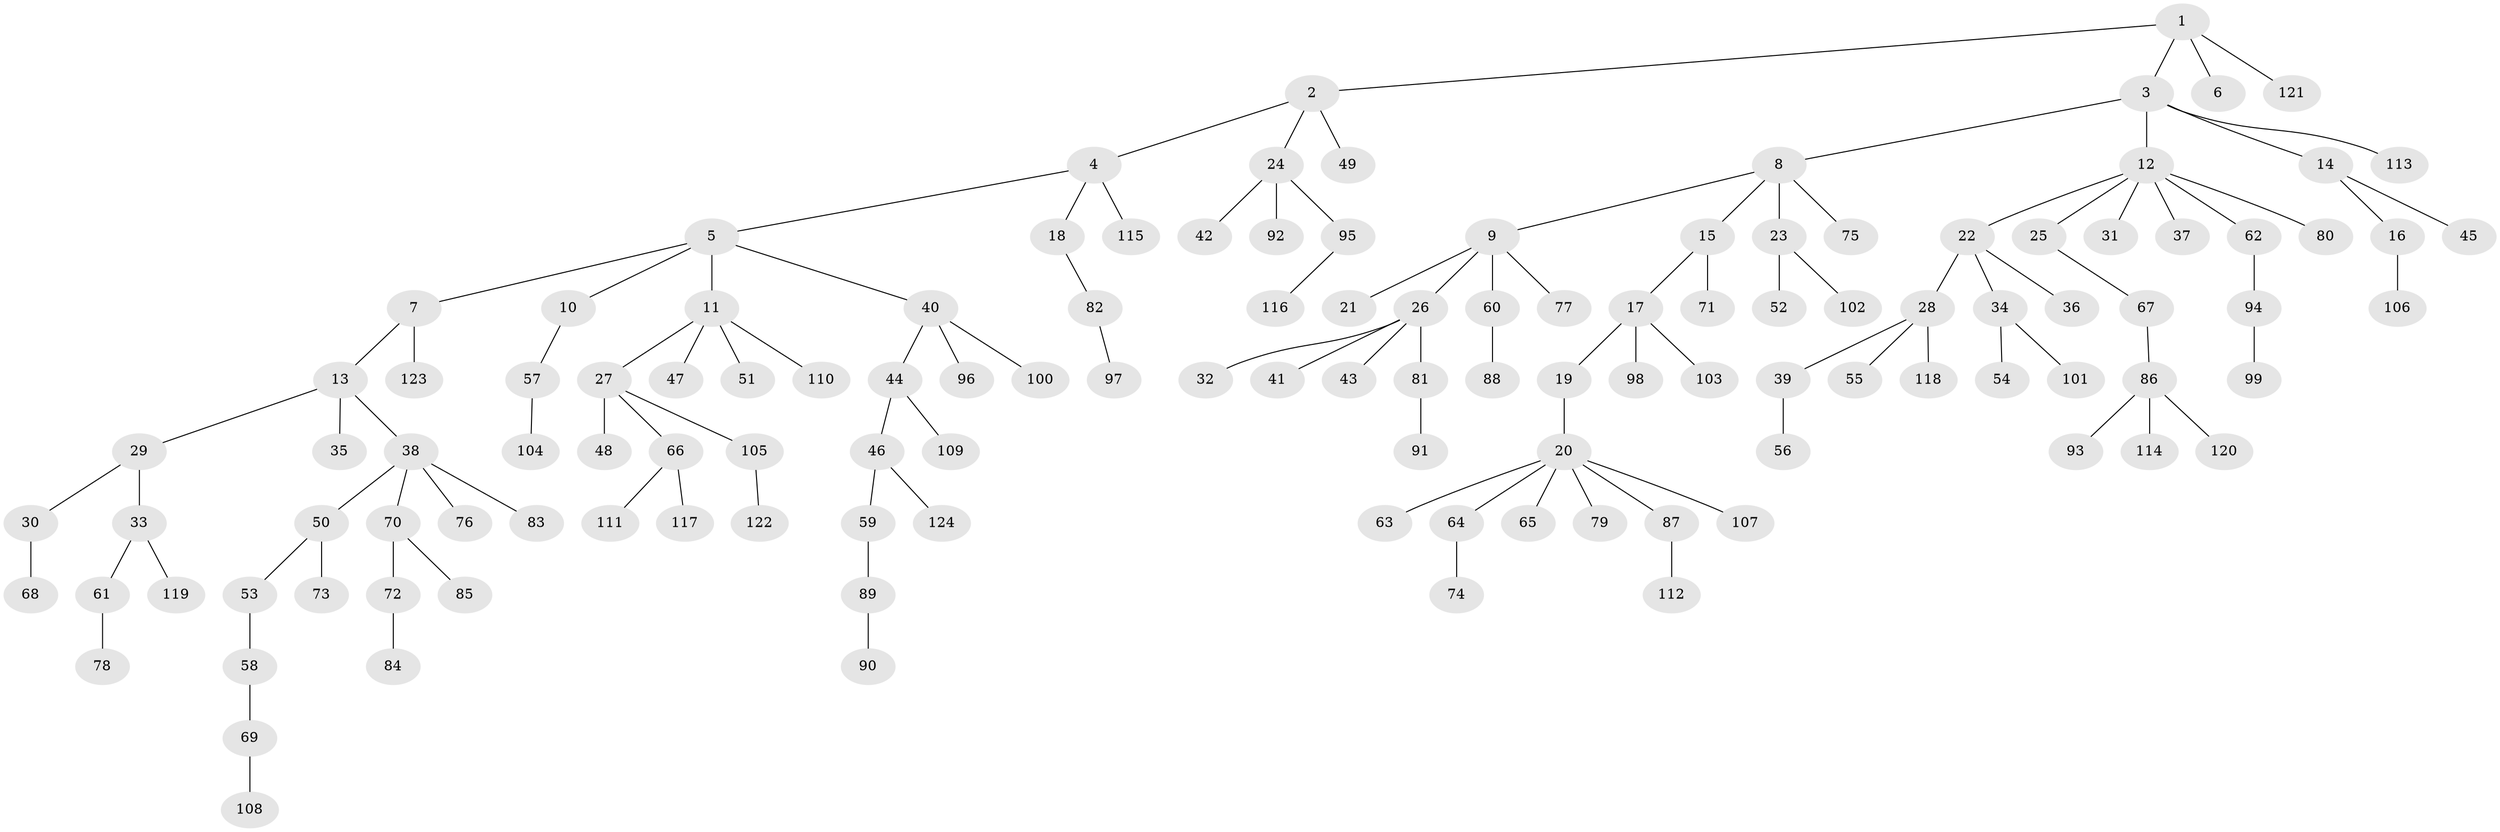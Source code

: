 // coarse degree distribution, {2: 0.38461538461538464, 3: 0.20512820512820512, 4: 0.05128205128205128, 1: 0.358974358974359}
// Generated by graph-tools (version 1.1) at 2025/51/03/04/25 22:51:56]
// undirected, 124 vertices, 123 edges
graph export_dot {
  node [color=gray90,style=filled];
  1;
  2;
  3;
  4;
  5;
  6;
  7;
  8;
  9;
  10;
  11;
  12;
  13;
  14;
  15;
  16;
  17;
  18;
  19;
  20;
  21;
  22;
  23;
  24;
  25;
  26;
  27;
  28;
  29;
  30;
  31;
  32;
  33;
  34;
  35;
  36;
  37;
  38;
  39;
  40;
  41;
  42;
  43;
  44;
  45;
  46;
  47;
  48;
  49;
  50;
  51;
  52;
  53;
  54;
  55;
  56;
  57;
  58;
  59;
  60;
  61;
  62;
  63;
  64;
  65;
  66;
  67;
  68;
  69;
  70;
  71;
  72;
  73;
  74;
  75;
  76;
  77;
  78;
  79;
  80;
  81;
  82;
  83;
  84;
  85;
  86;
  87;
  88;
  89;
  90;
  91;
  92;
  93;
  94;
  95;
  96;
  97;
  98;
  99;
  100;
  101;
  102;
  103;
  104;
  105;
  106;
  107;
  108;
  109;
  110;
  111;
  112;
  113;
  114;
  115;
  116;
  117;
  118;
  119;
  120;
  121;
  122;
  123;
  124;
  1 -- 2;
  1 -- 3;
  1 -- 6;
  1 -- 121;
  2 -- 4;
  2 -- 24;
  2 -- 49;
  3 -- 8;
  3 -- 12;
  3 -- 14;
  3 -- 113;
  4 -- 5;
  4 -- 18;
  4 -- 115;
  5 -- 7;
  5 -- 10;
  5 -- 11;
  5 -- 40;
  7 -- 13;
  7 -- 123;
  8 -- 9;
  8 -- 15;
  8 -- 23;
  8 -- 75;
  9 -- 21;
  9 -- 26;
  9 -- 60;
  9 -- 77;
  10 -- 57;
  11 -- 27;
  11 -- 47;
  11 -- 51;
  11 -- 110;
  12 -- 22;
  12 -- 25;
  12 -- 31;
  12 -- 37;
  12 -- 62;
  12 -- 80;
  13 -- 29;
  13 -- 35;
  13 -- 38;
  14 -- 16;
  14 -- 45;
  15 -- 17;
  15 -- 71;
  16 -- 106;
  17 -- 19;
  17 -- 98;
  17 -- 103;
  18 -- 82;
  19 -- 20;
  20 -- 63;
  20 -- 64;
  20 -- 65;
  20 -- 79;
  20 -- 87;
  20 -- 107;
  22 -- 28;
  22 -- 34;
  22 -- 36;
  23 -- 52;
  23 -- 102;
  24 -- 42;
  24 -- 92;
  24 -- 95;
  25 -- 67;
  26 -- 32;
  26 -- 41;
  26 -- 43;
  26 -- 81;
  27 -- 48;
  27 -- 66;
  27 -- 105;
  28 -- 39;
  28 -- 55;
  28 -- 118;
  29 -- 30;
  29 -- 33;
  30 -- 68;
  33 -- 61;
  33 -- 119;
  34 -- 54;
  34 -- 101;
  38 -- 50;
  38 -- 70;
  38 -- 76;
  38 -- 83;
  39 -- 56;
  40 -- 44;
  40 -- 96;
  40 -- 100;
  44 -- 46;
  44 -- 109;
  46 -- 59;
  46 -- 124;
  50 -- 53;
  50 -- 73;
  53 -- 58;
  57 -- 104;
  58 -- 69;
  59 -- 89;
  60 -- 88;
  61 -- 78;
  62 -- 94;
  64 -- 74;
  66 -- 111;
  66 -- 117;
  67 -- 86;
  69 -- 108;
  70 -- 72;
  70 -- 85;
  72 -- 84;
  81 -- 91;
  82 -- 97;
  86 -- 93;
  86 -- 114;
  86 -- 120;
  87 -- 112;
  89 -- 90;
  94 -- 99;
  95 -- 116;
  105 -- 122;
}
